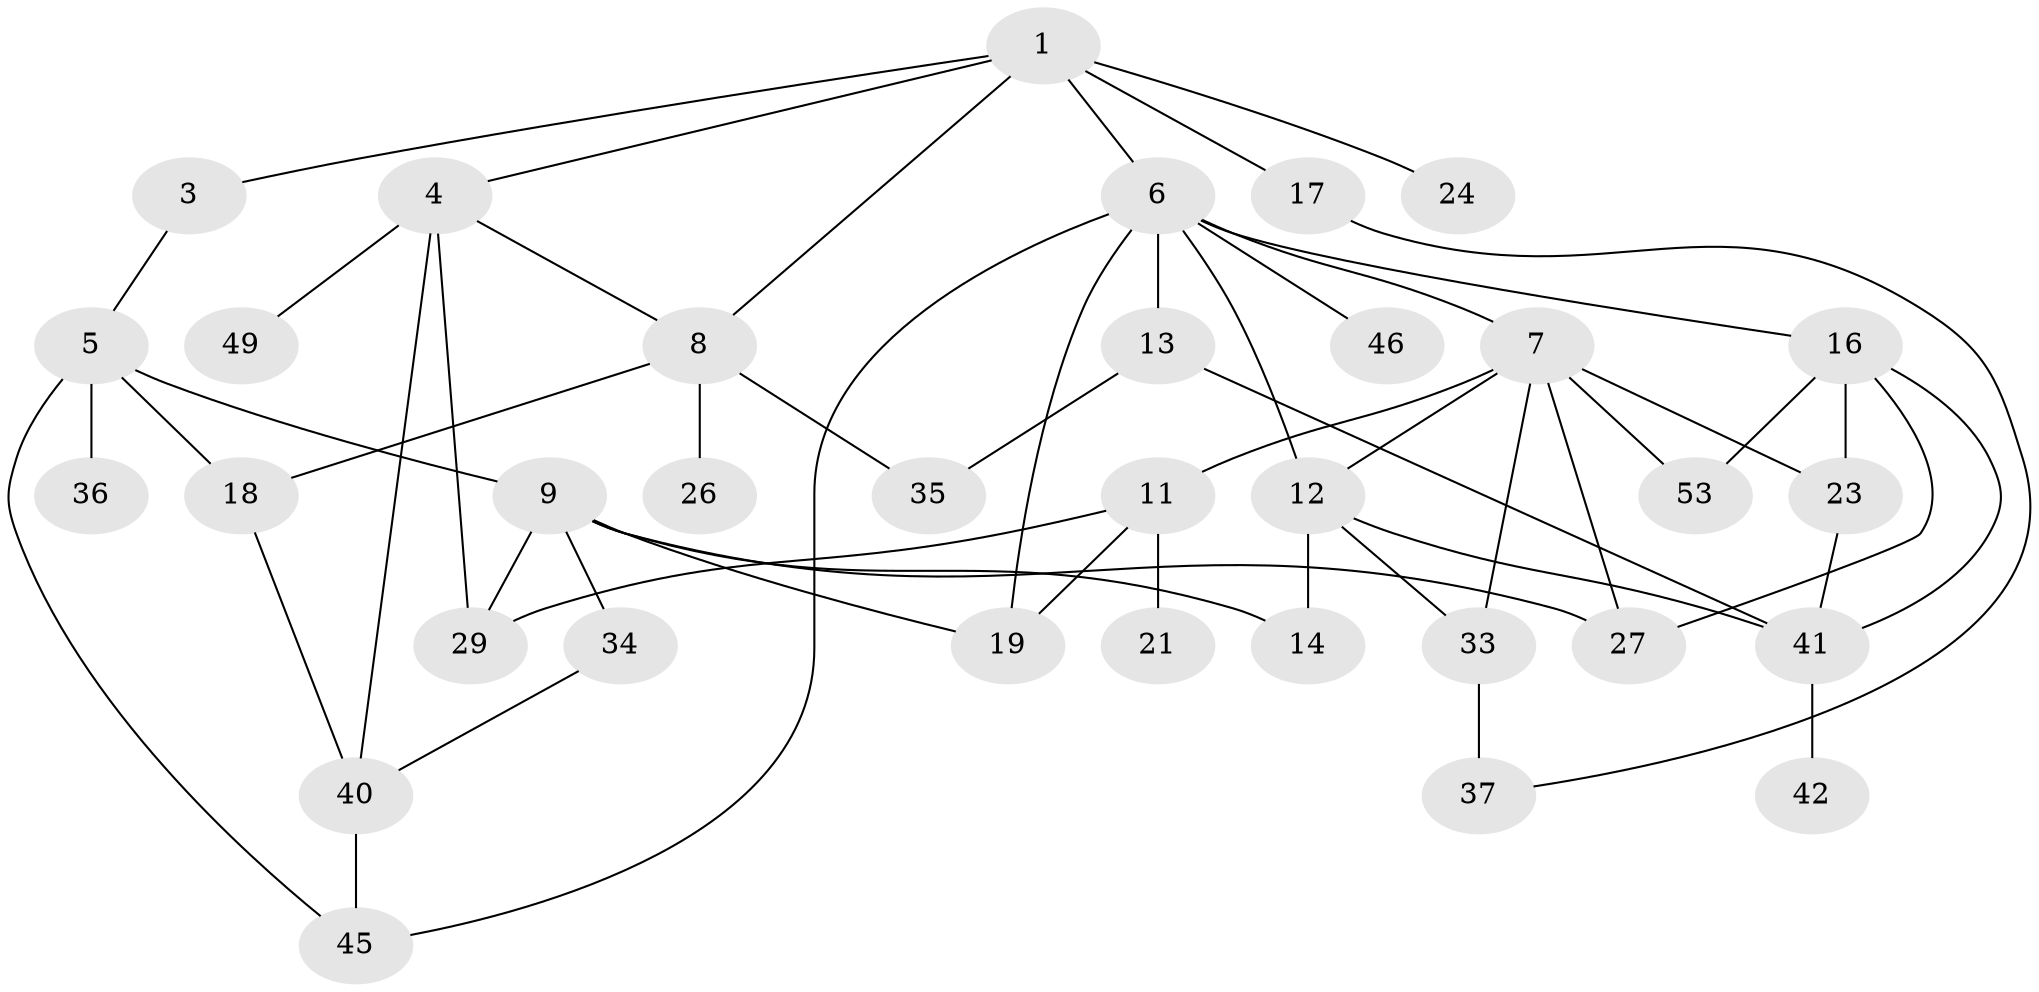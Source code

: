 // Generated by graph-tools (version 1.1) at 2025/51/02/27/25 19:51:37]
// undirected, 34 vertices, 55 edges
graph export_dot {
graph [start="1"]
  node [color=gray90,style=filled];
  1 [super="+2"];
  3;
  4 [super="+20"];
  5 [super="+32"];
  6 [super="+10"];
  7 [super="+30"];
  8 [super="+22"];
  9 [super="+15"];
  11 [super="+31"];
  12 [super="+25"];
  13 [super="+38"];
  14;
  16 [super="+51"];
  17 [super="+39"];
  18;
  19 [super="+28"];
  21;
  23;
  24;
  26;
  27;
  29 [super="+50"];
  33 [super="+44"];
  34;
  35 [super="+43"];
  36;
  37;
  40 [super="+52"];
  41 [super="+47"];
  42;
  45 [super="+48"];
  46;
  49;
  53;
  1 -- 4;
  1 -- 6;
  1 -- 17;
  1 -- 24;
  1 -- 8;
  1 -- 3;
  3 -- 5;
  4 -- 8;
  4 -- 40;
  4 -- 49;
  4 -- 29;
  5 -- 9;
  5 -- 18;
  5 -- 36;
  5 -- 45;
  6 -- 7;
  6 -- 12;
  6 -- 13;
  6 -- 16;
  6 -- 46;
  6 -- 19;
  6 -- 45;
  7 -- 11;
  7 -- 23;
  7 -- 27;
  7 -- 33;
  7 -- 53;
  7 -- 12;
  8 -- 35;
  8 -- 18;
  8 -- 26;
  9 -- 19;
  9 -- 34;
  9 -- 27;
  9 -- 14;
  9 -- 29;
  11 -- 21;
  11 -- 29;
  11 -- 19;
  12 -- 14;
  12 -- 41;
  12 -- 33;
  13 -- 41;
  13 -- 35;
  16 -- 53;
  16 -- 23;
  16 -- 27;
  16 -- 41;
  17 -- 37;
  18 -- 40;
  23 -- 41;
  33 -- 37 [weight=2];
  34 -- 40;
  40 -- 45;
  41 -- 42;
}
